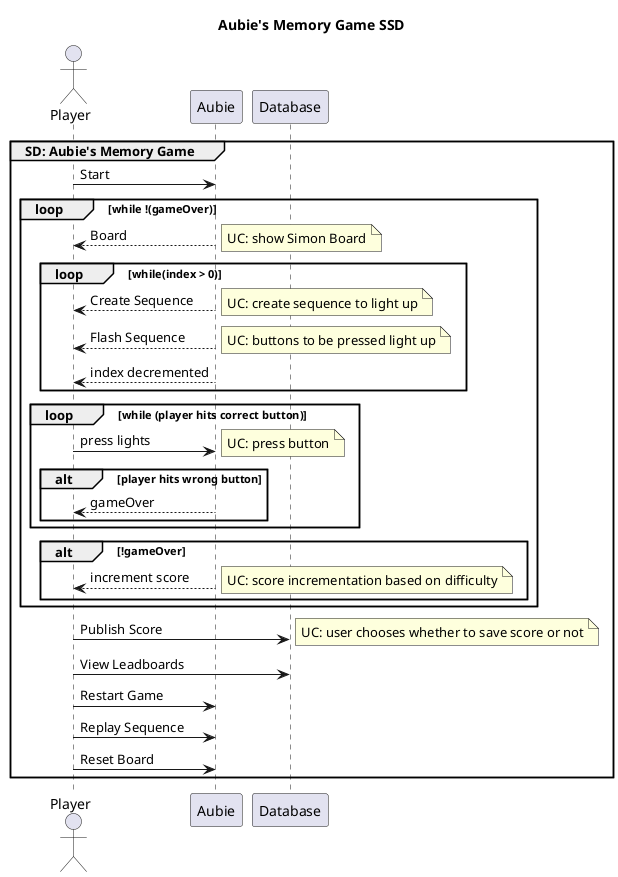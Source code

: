 @startuml
title Aubie's Memory Game SSD

actor Player
participant Aubie
participant Database

group SD: Aubie's Memory Game

    Player -> Aubie: Start

    loop while !(gameOver)
        Player <-- Aubie:Board
        note right: UC: show Simon Board


        loop while(index > 0)
            Player <-- Aubie:Create Sequence
            note right: UC: create sequence to light up
            Player <-- Aubie:Flash Sequence
            note right: UC: buttons to be pressed light up
            Player <-- Aubie:index decremented
        end


        loop while (player hits correct button)
            Player -> Aubie:press lights
            note right: UC: press button

            alt player hits wrong button
                Player <-- Aubie: gameOver
            end
        end

        alt !gameOver
            Player <-- Aubie: increment score
            note right: UC: score incrementation based on difficulty
        end

    end

    Player -> Database: Publish Score
    note right: UC: user chooses whether to save score or not
    Player -> Database: View Leadboards
    Player -> Aubie: Restart Game
    Player -> Aubie: Replay Sequence
    Player -> Aubie: Reset Board



end
@enduml